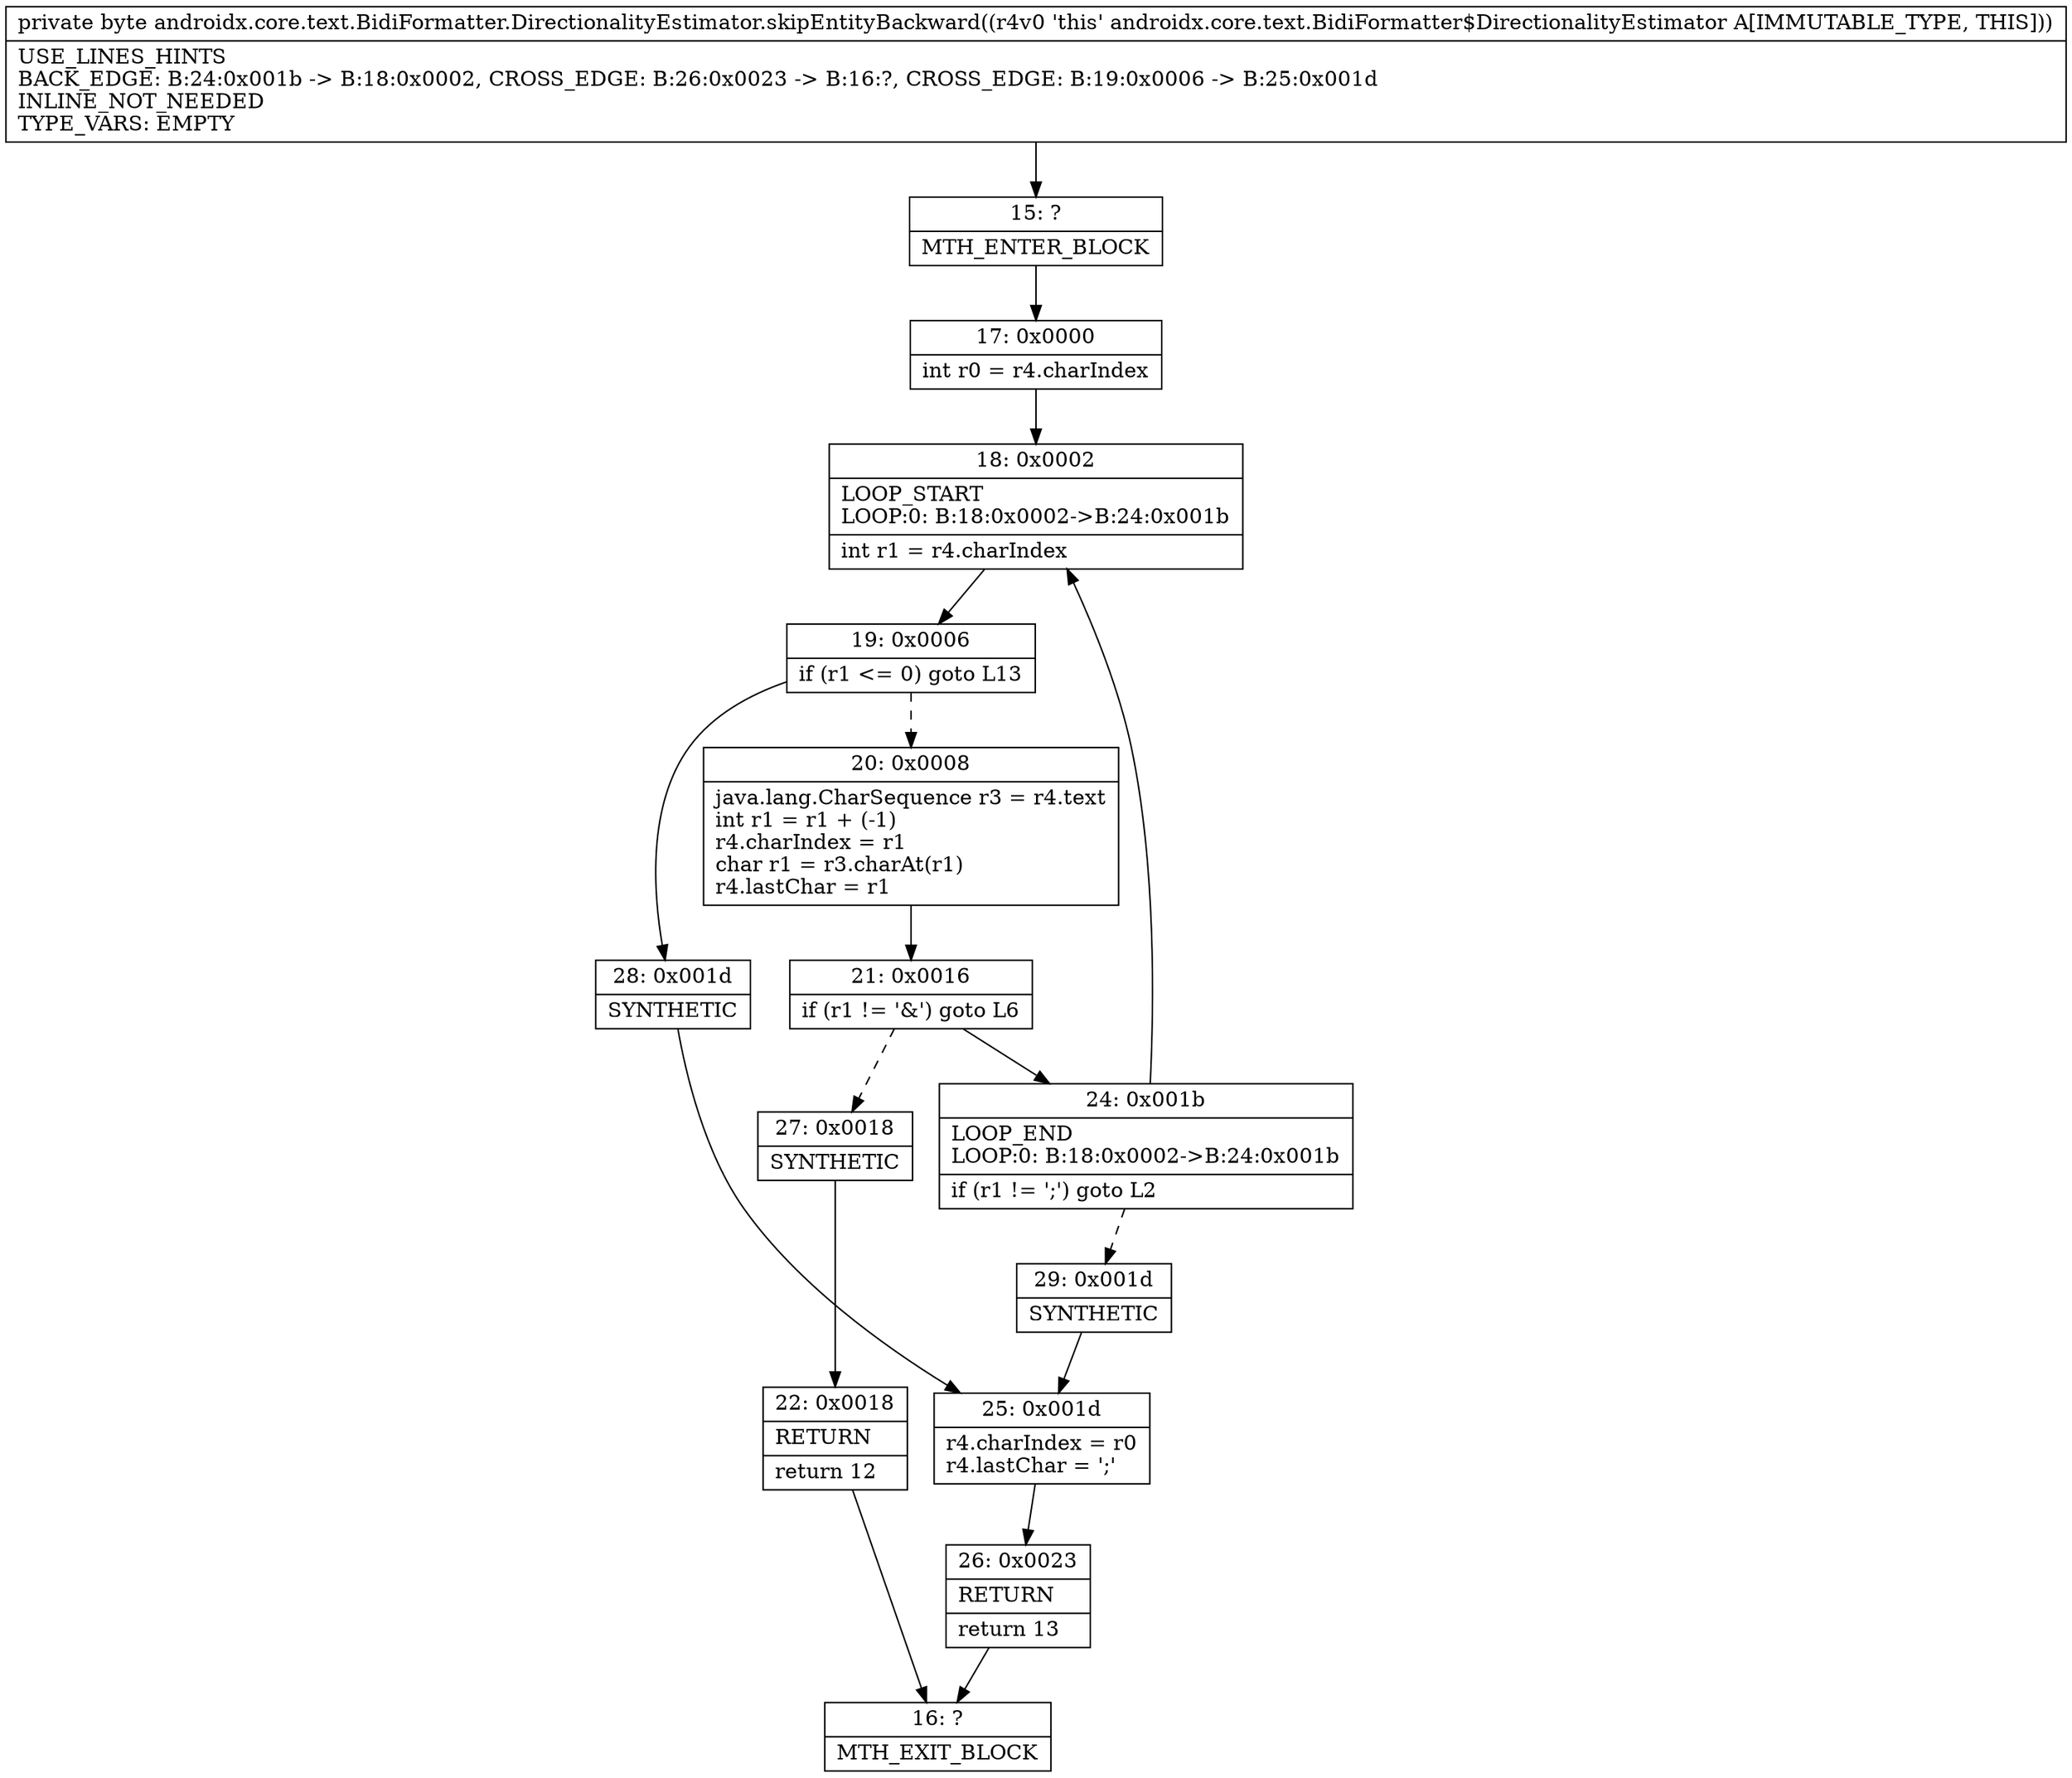 digraph "CFG forandroidx.core.text.BidiFormatter.DirectionalityEstimator.skipEntityBackward()B" {
Node_15 [shape=record,label="{15\:\ ?|MTH_ENTER_BLOCK\l}"];
Node_17 [shape=record,label="{17\:\ 0x0000|int r0 = r4.charIndex\l}"];
Node_18 [shape=record,label="{18\:\ 0x0002|LOOP_START\lLOOP:0: B:18:0x0002\-\>B:24:0x001b\l|int r1 = r4.charIndex\l}"];
Node_19 [shape=record,label="{19\:\ 0x0006|if (r1 \<= 0) goto L13\l}"];
Node_20 [shape=record,label="{20\:\ 0x0008|java.lang.CharSequence r3 = r4.text\lint r1 = r1 + (\-1)\lr4.charIndex = r1\lchar r1 = r3.charAt(r1)\lr4.lastChar = r1\l}"];
Node_21 [shape=record,label="{21\:\ 0x0016|if (r1 != '&') goto L6\l}"];
Node_24 [shape=record,label="{24\:\ 0x001b|LOOP_END\lLOOP:0: B:18:0x0002\-\>B:24:0x001b\l|if (r1 != ';') goto L2\l}"];
Node_29 [shape=record,label="{29\:\ 0x001d|SYNTHETIC\l}"];
Node_25 [shape=record,label="{25\:\ 0x001d|r4.charIndex = r0\lr4.lastChar = ';'\l}"];
Node_26 [shape=record,label="{26\:\ 0x0023|RETURN\l|return 13\l}"];
Node_16 [shape=record,label="{16\:\ ?|MTH_EXIT_BLOCK\l}"];
Node_27 [shape=record,label="{27\:\ 0x0018|SYNTHETIC\l}"];
Node_22 [shape=record,label="{22\:\ 0x0018|RETURN\l|return 12\l}"];
Node_28 [shape=record,label="{28\:\ 0x001d|SYNTHETIC\l}"];
MethodNode[shape=record,label="{private byte androidx.core.text.BidiFormatter.DirectionalityEstimator.skipEntityBackward((r4v0 'this' androidx.core.text.BidiFormatter$DirectionalityEstimator A[IMMUTABLE_TYPE, THIS]))  | USE_LINES_HINTS\lBACK_EDGE: B:24:0x001b \-\> B:18:0x0002, CROSS_EDGE: B:26:0x0023 \-\> B:16:?, CROSS_EDGE: B:19:0x0006 \-\> B:25:0x001d\lINLINE_NOT_NEEDED\lTYPE_VARS: EMPTY\l}"];
MethodNode -> Node_15;Node_15 -> Node_17;
Node_17 -> Node_18;
Node_18 -> Node_19;
Node_19 -> Node_20[style=dashed];
Node_19 -> Node_28;
Node_20 -> Node_21;
Node_21 -> Node_24;
Node_21 -> Node_27[style=dashed];
Node_24 -> Node_18;
Node_24 -> Node_29[style=dashed];
Node_29 -> Node_25;
Node_25 -> Node_26;
Node_26 -> Node_16;
Node_27 -> Node_22;
Node_22 -> Node_16;
Node_28 -> Node_25;
}

